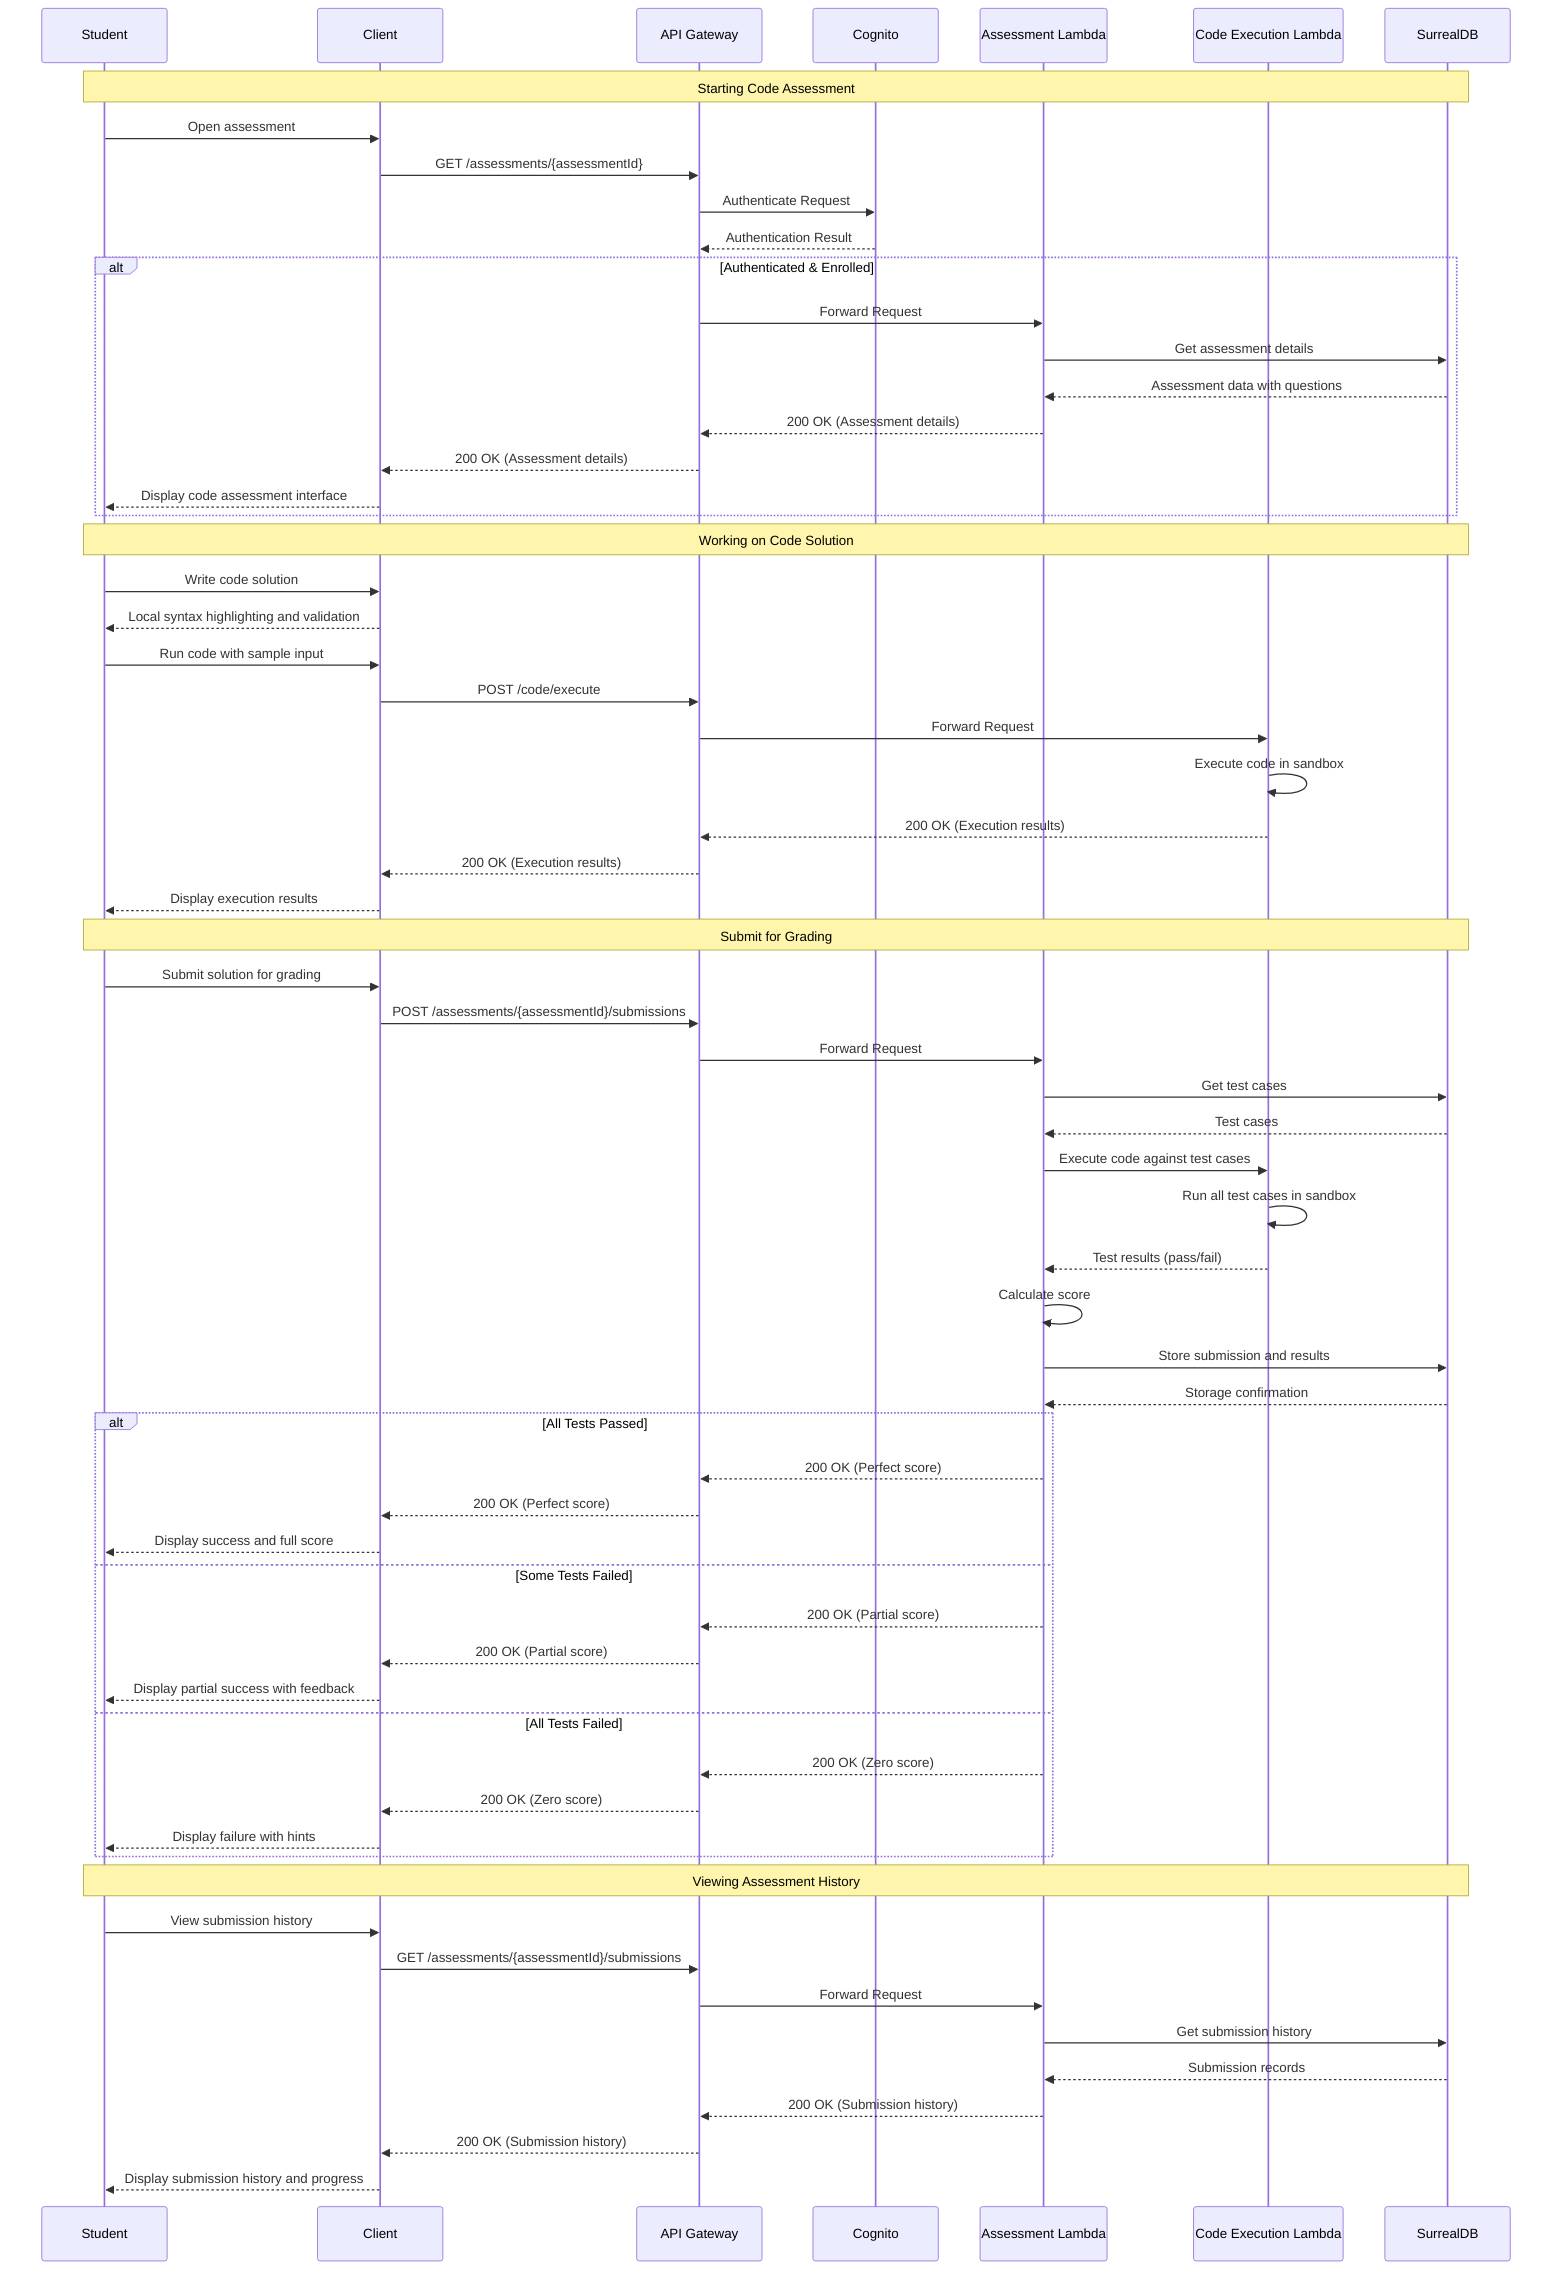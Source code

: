 sequenceDiagram
    participant Student
    participant Client
    participant APIGateway as API Gateway
    participant Cognito
    participant AssessmentLambda as Assessment Lambda
    participant CodeExecLambda as Code Execution Lambda
    participant SurrealDB
    
    note over Student, SurrealDB: Starting Code Assessment
    
    Student->>Client: Open assessment
    Client->>APIGateway: GET /assessments/{assessmentId}
    APIGateway->>Cognito: Authenticate Request
    Cognito-->>APIGateway: Authentication Result
    
    alt Authenticated & Enrolled
        APIGateway->>AssessmentLambda: Forward Request
        AssessmentLambda->>SurrealDB: Get assessment details
        SurrealDB-->>AssessmentLambda: Assessment data with questions
        AssessmentLambda-->>APIGateway: 200 OK (Assessment details)
        APIGateway-->>Client: 200 OK (Assessment details)
        Client-->>Student: Display code assessment interface
    end
    
    note over Student, SurrealDB: Working on Code Solution
    
    Student->>Client: Write code solution
    Client-->>Student: Local syntax highlighting and validation
    
    Student->>Client: Run code with sample input
    Client->>APIGateway: POST /code/execute
    APIGateway->>CodeExecLambda: Forward Request
    CodeExecLambda->>CodeExecLambda: Execute code in sandbox
    CodeExecLambda-->>APIGateway: 200 OK (Execution results)
    APIGateway-->>Client: 200 OK (Execution results)
    Client-->>Student: Display execution results
    
    note over Student, SurrealDB: Submit for Grading
    
    Student->>Client: Submit solution for grading
    Client->>APIGateway: POST /assessments/{assessmentId}/submissions
    APIGateway->>AssessmentLambda: Forward Request
    AssessmentLambda->>SurrealDB: Get test cases
    SurrealDB-->>AssessmentLambda: Test cases
    
    AssessmentLambda->>CodeExecLambda: Execute code against test cases
    CodeExecLambda->>CodeExecLambda: Run all test cases in sandbox
    CodeExecLambda-->>AssessmentLambda: Test results (pass/fail)
    
    AssessmentLambda->>AssessmentLambda: Calculate score
    AssessmentLambda->>SurrealDB: Store submission and results
    SurrealDB-->>AssessmentLambda: Storage confirmation
    
    alt All Tests Passed
        AssessmentLambda-->>APIGateway: 200 OK (Perfect score)
        APIGateway-->>Client: 200 OK (Perfect score)
        Client-->>Student: Display success and full score
    else Some Tests Failed
        AssessmentLambda-->>APIGateway: 200 OK (Partial score)
        APIGateway-->>Client: 200 OK (Partial score)
        Client-->>Student: Display partial success with feedback
    else All Tests Failed
        AssessmentLambda-->>APIGateway: 200 OK (Zero score)
        APIGateway-->>Client: 200 OK (Zero score)
        Client-->>Student: Display failure with hints
    end
    
    note over Student, SurrealDB: Viewing Assessment History
    
    Student->>Client: View submission history
    Client->>APIGateway: GET /assessments/{assessmentId}/submissions
    APIGateway->>AssessmentLambda: Forward Request
    AssessmentLambda->>SurrealDB: Get submission history
    SurrealDB-->>AssessmentLambda: Submission records
    AssessmentLambda-->>APIGateway: 200 OK (Submission history)
    APIGateway-->>Client: 200 OK (Submission history)
    Client-->>Student: Display submission history and progress